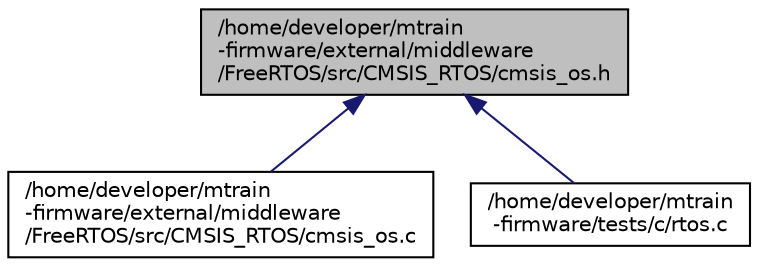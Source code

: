 digraph "/home/developer/mtrain-firmware/external/middleware/FreeRTOS/src/CMSIS_RTOS/cmsis_os.h"
{
  edge [fontname="Helvetica",fontsize="10",labelfontname="Helvetica",labelfontsize="10"];
  node [fontname="Helvetica",fontsize="10",shape=record];
  Node17 [label="/home/developer/mtrain\l-firmware/external/middleware\l/FreeRTOS/src/CMSIS_RTOS/cmsis_os.h",height=0.2,width=0.4,color="black", fillcolor="grey75", style="filled", fontcolor="black"];
  Node17 -> Node18 [dir="back",color="midnightblue",fontsize="10",style="solid",fontname="Helvetica"];
  Node18 [label="/home/developer/mtrain\l-firmware/external/middleware\l/FreeRTOS/src/CMSIS_RTOS/cmsis_os.c",height=0.2,width=0.4,color="black", fillcolor="white", style="filled",URL="$cmsis__os_8c.html",tooltip="CMSIS-RTOS API implementation for FreeRTOS V9.0.0. "];
  Node17 -> Node19 [dir="back",color="midnightblue",fontsize="10",style="solid",fontname="Helvetica"];
  Node19 [label="/home/developer/mtrain\l-firmware/tests/c/rtos.c",height=0.2,width=0.4,color="black", fillcolor="white", style="filled",URL="$rtos_8c.html"];
}
